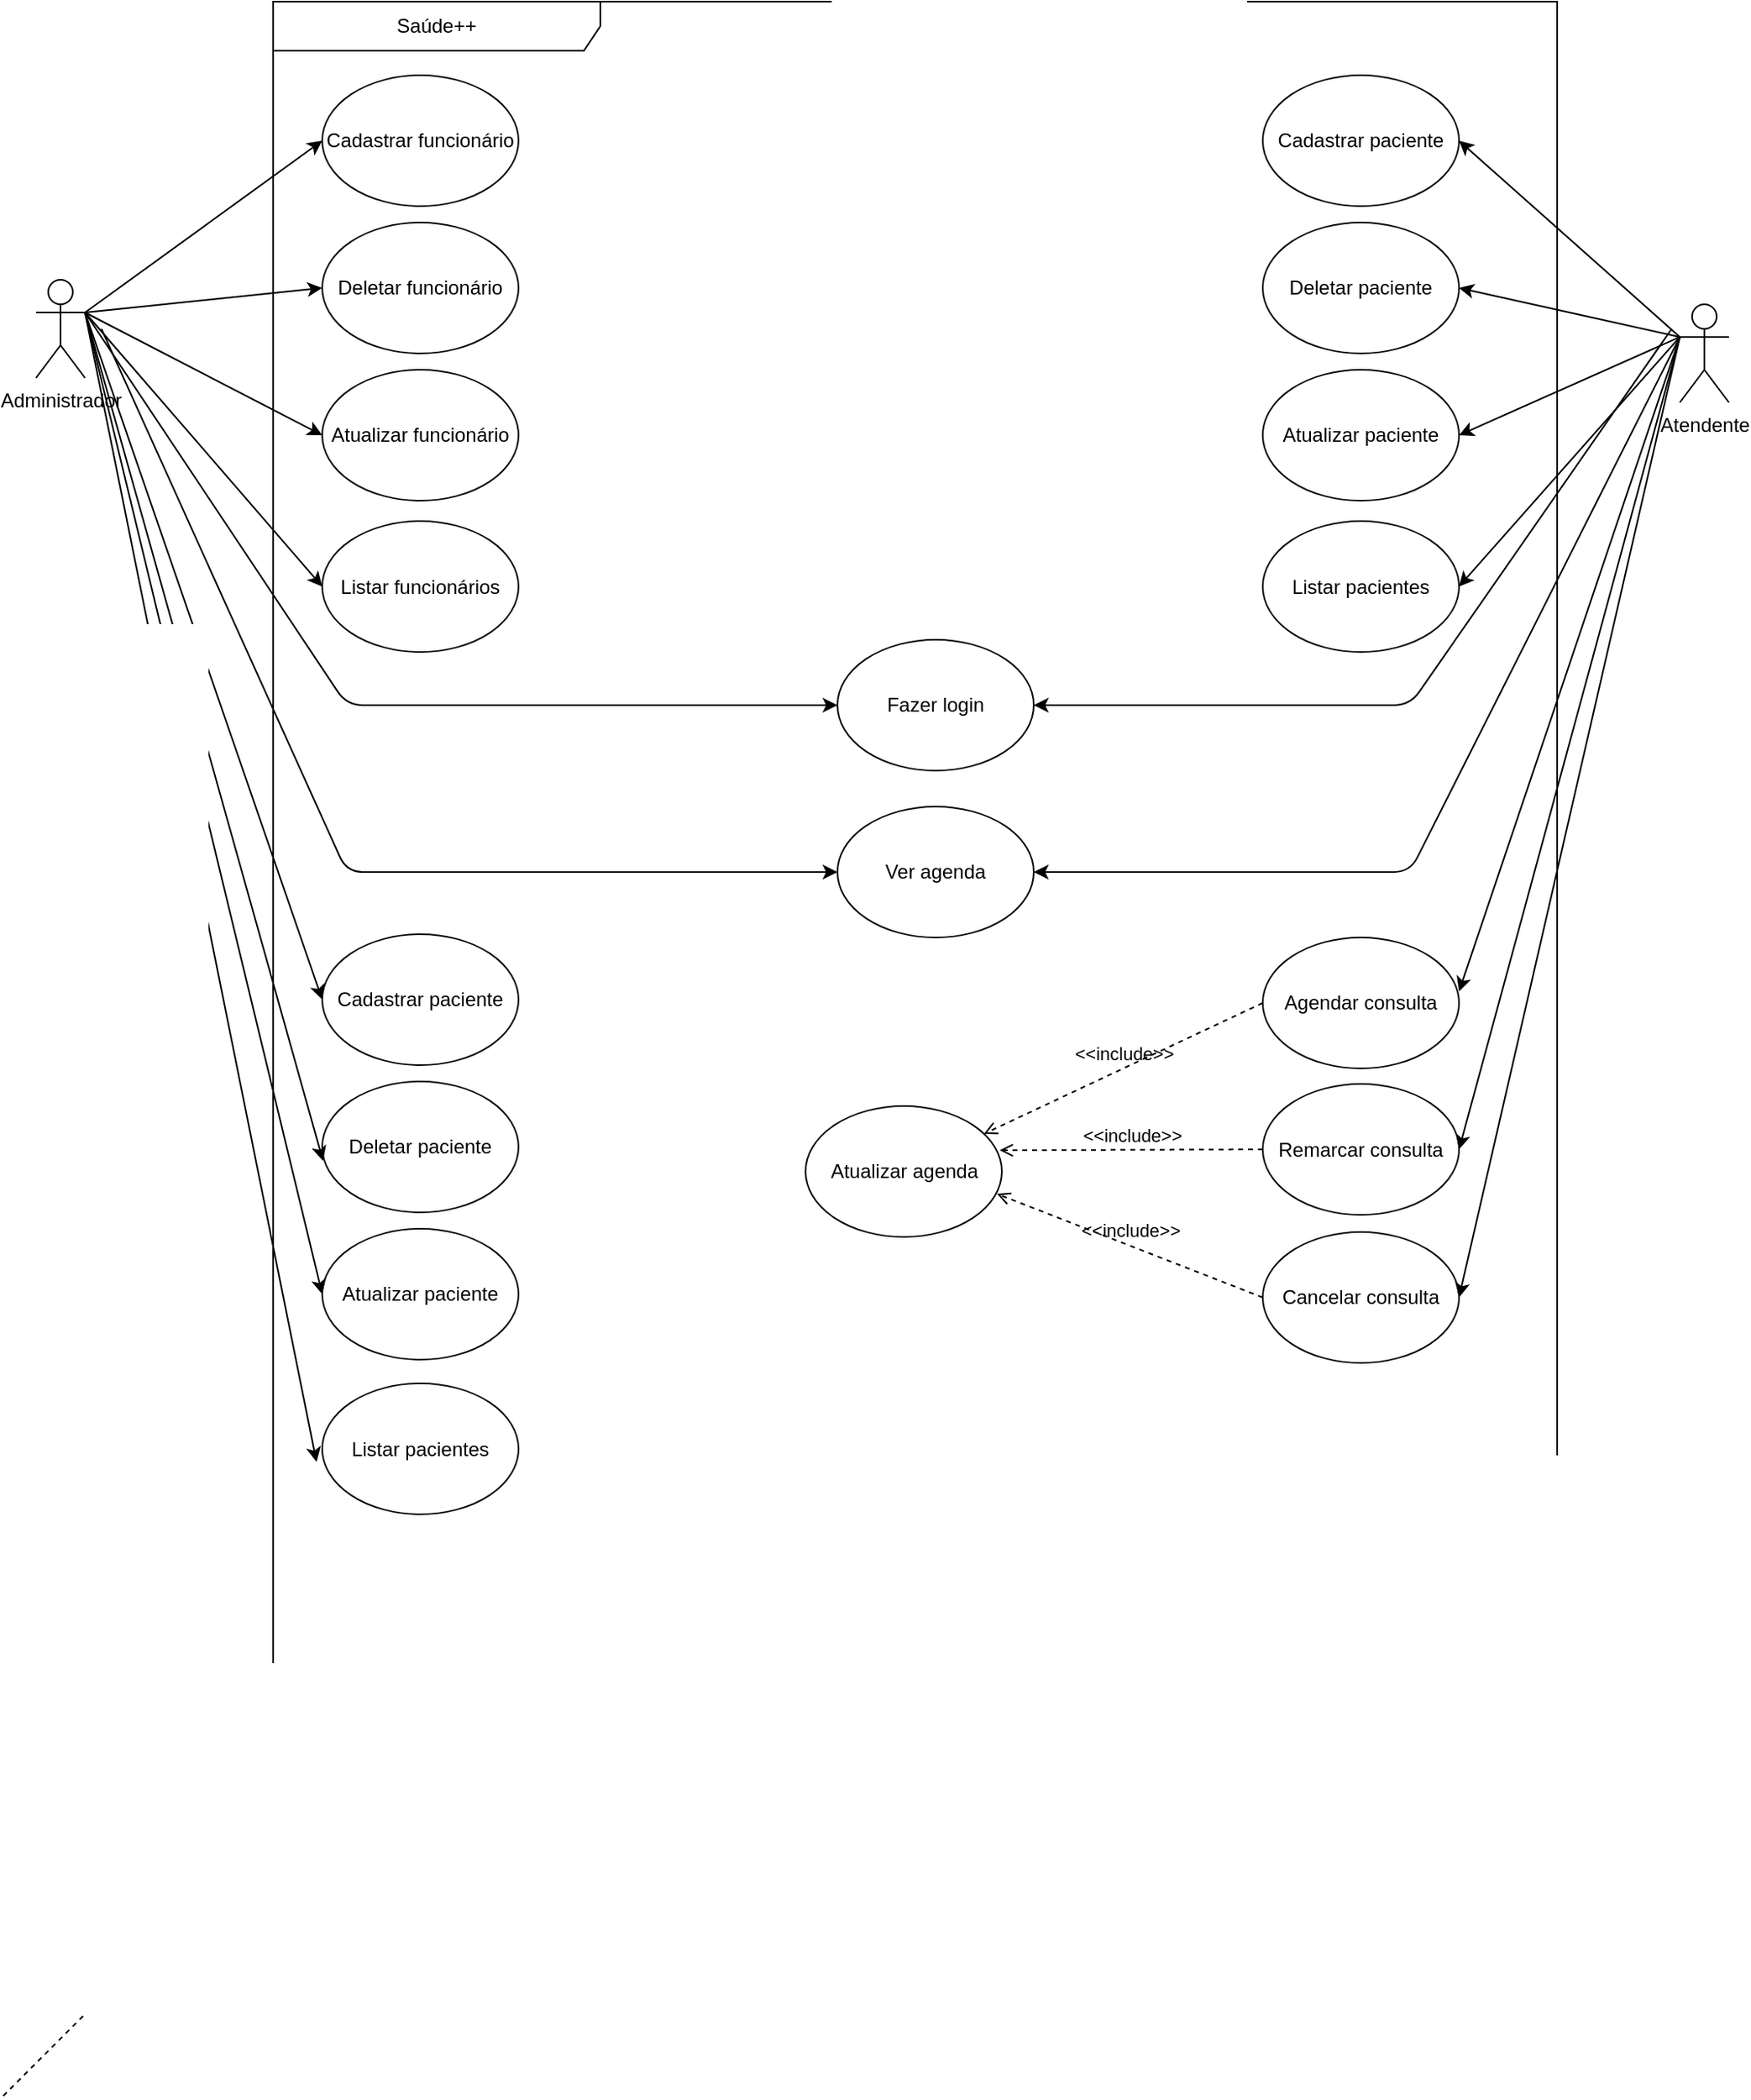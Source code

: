 <mxfile version="12.1.1" type="github" pages="1">
  <diagram id="mlRiu6yeL7toF48WyWGI" name="Page-1">
    <mxGraphModel dx="1656" dy="918" grid="1" gridSize="10" guides="1" tooltips="1" connect="1" arrows="1" fold="1" page="1" pageScale="1" pageWidth="850" pageHeight="1100" math="0" shadow="0">
      <root>
        <mxCell id="0"/>
        <mxCell id="1" parent="0"/>
        <mxCell id="8QX9e3UgTYVbw0vNIzcA-1" value="Administrador&lt;br&gt;" style="shape=umlActor;verticalLabelPosition=bottom;labelBackgroundColor=#ffffff;verticalAlign=top;html=1;outlineConnect=0;" parent="1" vertex="1">
          <mxGeometry x="70" y="200" width="30" height="60" as="geometry"/>
        </mxCell>
        <mxCell id="8QX9e3UgTYVbw0vNIzcA-9" value="&lt;font&gt;Saúde++&lt;/font&gt;" style="shape=umlFrame;whiteSpace=wrap;html=1;strokeWidth=1;fillColor=none;width=200;height=30;fontColor=#000000;strokeColor=#000000;" parent="1" vertex="1">
          <mxGeometry x="215" y="30" width="785" height="1210" as="geometry"/>
        </mxCell>
        <mxCell id="8QX9e3UgTYVbw0vNIzcA-10" value="Cadastrar funcionário" style="ellipse;whiteSpace=wrap;html=1;fillColor=none;strokeColor=#0D0D0D;fontColor=#000000;" parent="1" vertex="1">
          <mxGeometry x="245" y="75" width="120" height="80" as="geometry"/>
        </mxCell>
        <mxCell id="8QX9e3UgTYVbw0vNIzcA-11" value="Deletar funcionário" style="ellipse;whiteSpace=wrap;html=1;fillColor=none;strokeColor=#0D0D0D;fontColor=#000000;" parent="1" vertex="1">
          <mxGeometry x="245" y="165" width="120" height="80" as="geometry"/>
        </mxCell>
        <mxCell id="8QX9e3UgTYVbw0vNIzcA-12" value="Atualizar funcionário" style="ellipse;whiteSpace=wrap;html=1;fillColor=none;strokeColor=#0D0D0D;fontColor=#000000;" parent="1" vertex="1">
          <mxGeometry x="245" y="255" width="120" height="80" as="geometry"/>
        </mxCell>
        <mxCell id="8QX9e3UgTYVbw0vNIzcA-15" value="" style="endArrow=classic;html=1;fontColor=#000000;entryX=0;entryY=0.5;entryDx=0;entryDy=0;" parent="1" target="8QX9e3UgTYVbw0vNIzcA-10" edge="1">
          <mxGeometry width="50" height="50" relative="1" as="geometry">
            <mxPoint x="100" y="220" as="sourcePoint"/>
            <mxPoint x="180" y="115" as="targetPoint"/>
            <Array as="points"/>
          </mxGeometry>
        </mxCell>
        <mxCell id="8QX9e3UgTYVbw0vNIzcA-16" value="" style="endArrow=classic;html=1;fontColor=#000000;entryX=0;entryY=0.5;entryDx=0;entryDy=0;" parent="1" target="8QX9e3UgTYVbw0vNIzcA-11" edge="1">
          <mxGeometry width="50" height="50" relative="1" as="geometry">
            <mxPoint x="100" y="220" as="sourcePoint"/>
            <mxPoint x="255" y="125" as="targetPoint"/>
            <Array as="points"/>
          </mxGeometry>
        </mxCell>
        <mxCell id="8QX9e3UgTYVbw0vNIzcA-18" value="" style="endArrow=classic;html=1;fontColor=#000000;entryX=0;entryY=0.5;entryDx=0;entryDy=0;" parent="1" target="8QX9e3UgTYVbw0vNIzcA-12" edge="1">
          <mxGeometry width="50" height="50" relative="1" as="geometry">
            <mxPoint x="100" y="220" as="sourcePoint"/>
            <mxPoint x="265" y="225" as="targetPoint"/>
            <Array as="points"/>
          </mxGeometry>
        </mxCell>
        <mxCell id="8QX9e3UgTYVbw0vNIzcA-28" value="Cadastrar paciente" style="ellipse;whiteSpace=wrap;html=1;fillColor=none;strokeColor=#0D0D0D;fontColor=#000000;" parent="1" vertex="1">
          <mxGeometry x="820" y="75" width="120" height="80" as="geometry"/>
        </mxCell>
        <mxCell id="8QX9e3UgTYVbw0vNIzcA-29" value="Deletar paciente" style="ellipse;whiteSpace=wrap;html=1;fillColor=none;strokeColor=#0D0D0D;fontColor=#000000;" parent="1" vertex="1">
          <mxGeometry x="820" y="165" width="120" height="80" as="geometry"/>
        </mxCell>
        <mxCell id="8QX9e3UgTYVbw0vNIzcA-30" value="Atualizar paciente" style="ellipse;whiteSpace=wrap;html=1;fillColor=none;strokeColor=#0D0D0D;fontColor=#000000;" parent="1" vertex="1">
          <mxGeometry x="820" y="255" width="120" height="80" as="geometry"/>
        </mxCell>
        <mxCell id="8QX9e3UgTYVbw0vNIzcA-32" value="" style="endArrow=classic;html=1;fontColor=#000000;entryX=1;entryY=0.5;entryDx=0;entryDy=0;exitX=0;exitY=0.333;exitDx=0;exitDy=0;exitPerimeter=0;" parent="1" target="8QX9e3UgTYVbw0vNIzcA-28" edge="1" source="8QX9e3UgTYVbw0vNIzcA-37">
          <mxGeometry width="50" height="50" relative="1" as="geometry">
            <mxPoint x="1065" y="235" as="sourcePoint"/>
            <mxPoint x="755" y="115" as="targetPoint"/>
            <Array as="points"/>
          </mxGeometry>
        </mxCell>
        <mxCell id="8QX9e3UgTYVbw0vNIzcA-33" value="" style="endArrow=classic;html=1;fontColor=#000000;entryX=1;entryY=0.5;entryDx=0;entryDy=0;exitX=0;exitY=0.333;exitDx=0;exitDy=0;exitPerimeter=0;" parent="1" target="8QX9e3UgTYVbw0vNIzcA-29" edge="1" source="8QX9e3UgTYVbw0vNIzcA-37">
          <mxGeometry width="50" height="50" relative="1" as="geometry">
            <mxPoint x="1065" y="235" as="sourcePoint"/>
            <mxPoint x="830" y="125" as="targetPoint"/>
            <Array as="points"/>
          </mxGeometry>
        </mxCell>
        <mxCell id="8QX9e3UgTYVbw0vNIzcA-34" value="" style="endArrow=classic;html=1;fontColor=#000000;entryX=1;entryY=0.5;entryDx=0;entryDy=0;exitX=0;exitY=0.333;exitDx=0;exitDy=0;exitPerimeter=0;" parent="1" target="8QX9e3UgTYVbw0vNIzcA-57" edge="1" source="8QX9e3UgTYVbw0vNIzcA-37">
          <mxGeometry width="50" height="50" relative="1" as="geometry">
            <mxPoint x="1065" y="235" as="sourcePoint"/>
            <mxPoint x="940.0" y="385" as="targetPoint"/>
            <Array as="points"/>
          </mxGeometry>
        </mxCell>
        <mxCell id="8QX9e3UgTYVbw0vNIzcA-35" value="" style="endArrow=classic;html=1;fontColor=#000000;entryX=1;entryY=0.5;entryDx=0;entryDy=0;exitX=0;exitY=0.333;exitDx=0;exitDy=0;exitPerimeter=0;" parent="1" target="8QX9e3UgTYVbw0vNIzcA-30" edge="1" source="8QX9e3UgTYVbw0vNIzcA-37">
          <mxGeometry width="50" height="50" relative="1" as="geometry">
            <mxPoint x="1065" y="235" as="sourcePoint"/>
            <mxPoint x="840" y="225" as="targetPoint"/>
            <Array as="points"/>
          </mxGeometry>
        </mxCell>
        <mxCell id="8QX9e3UgTYVbw0vNIzcA-37" value="Atendente" style="shape=umlActor;verticalLabelPosition=bottom;labelBackgroundColor=#ffffff;verticalAlign=top;html=1;outlineConnect=0;" parent="1" vertex="1">
          <mxGeometry x="1075" y="215" width="30" height="60" as="geometry"/>
        </mxCell>
        <mxCell id="8QX9e3UgTYVbw0vNIzcA-41" value="" style="endArrow=classic;html=1;fontColor=#000000;entryX=1;entryY=0.5;entryDx=0;entryDy=0;exitX=0;exitY=0.333;exitDx=0;exitDy=0;exitPerimeter=0;" parent="1" target="8QX9e3UgTYVbw0vNIzcA-53" edge="1" source="8QX9e3UgTYVbw0vNIzcA-37">
          <mxGeometry width="50" height="50" relative="1" as="geometry">
            <mxPoint x="1065" y="235" as="sourcePoint"/>
            <mxPoint x="940.0" y="565" as="targetPoint"/>
            <Array as="points"/>
          </mxGeometry>
        </mxCell>
        <mxCell id="8QX9e3UgTYVbw0vNIzcA-42" value="" style="endArrow=classic;html=1;fontColor=#000000;entryX=1;entryY=0.5;entryDx=0;entryDy=0;exitX=0;exitY=0.333;exitDx=0;exitDy=0;exitPerimeter=0;" parent="1" edge="1" source="8QX9e3UgTYVbw0vNIzcA-37">
          <mxGeometry width="50" height="50" relative="1" as="geometry">
            <mxPoint x="1065" y="240" as="sourcePoint"/>
            <mxPoint x="940.0" y="635" as="targetPoint"/>
            <Array as="points"/>
          </mxGeometry>
        </mxCell>
        <mxCell id="8QX9e3UgTYVbw0vNIzcA-45" value="Atualizar agenda" style="ellipse;whiteSpace=wrap;html=1;fillColor=none;strokeColor=#0D0D0D;fontColor=#000000;" parent="1" vertex="1">
          <mxGeometry x="540.5" y="705" width="120" height="80" as="geometry"/>
        </mxCell>
        <mxCell id="8QX9e3UgTYVbw0vNIzcA-50" value="Listar funcionários" style="ellipse;whiteSpace=wrap;html=1;fillColor=none;strokeColor=#0D0D0D;fontColor=#000000;" parent="1" vertex="1">
          <mxGeometry x="245" y="347.5" width="120" height="80" as="geometry"/>
        </mxCell>
        <mxCell id="8QX9e3UgTYVbw0vNIzcA-51" value="Agendar consulta" style="ellipse;whiteSpace=wrap;html=1;fillColor=none;strokeColor=#0D0D0D;fontColor=#000000;" parent="1" vertex="1">
          <mxGeometry x="820" y="602" width="120" height="80" as="geometry"/>
        </mxCell>
        <mxCell id="8QX9e3UgTYVbw0vNIzcA-52" value="Cancelar consulta" style="ellipse;whiteSpace=wrap;html=1;fillColor=none;strokeColor=#0D0D0D;fontColor=#000000;" parent="1" vertex="1">
          <mxGeometry x="820" y="782" width="120" height="80" as="geometry"/>
        </mxCell>
        <mxCell id="8QX9e3UgTYVbw0vNIzcA-53" value="Remarcar consulta" style="ellipse;whiteSpace=wrap;html=1;fillColor=none;strokeColor=#0D0D0D;fontColor=#000000;" parent="1" vertex="1">
          <mxGeometry x="820" y="691.5" width="120" height="80" as="geometry"/>
        </mxCell>
        <mxCell id="8QX9e3UgTYVbw0vNIzcA-54" value="&amp;lt;&amp;lt;include&amp;gt;&amp;gt;" style="edgeStyle=none;html=1;endArrow=open;verticalAlign=bottom;dashed=1;labelBackgroundColor=none;fontColor=#000000;entryX=0.975;entryY=0.671;entryDx=0;entryDy=0;exitX=0;exitY=0.5;exitDx=0;exitDy=0;entryPerimeter=0;" parent="1" source="8QX9e3UgTYVbw0vNIzcA-52" target="8QX9e3UgTYVbw0vNIzcA-45" edge="1">
          <mxGeometry width="160" relative="1" as="geometry">
            <mxPoint x="320" y="736" as="sourcePoint"/>
            <mxPoint x="365.0" y="887" as="targetPoint"/>
          </mxGeometry>
        </mxCell>
        <mxCell id="8QX9e3UgTYVbw0vNIzcA-55" value="&amp;lt;&amp;lt;include&amp;gt;&amp;gt;" style="edgeStyle=none;html=1;endArrow=open;verticalAlign=bottom;dashed=1;labelBackgroundColor=none;fontColor=#000000;exitX=0;exitY=0.5;exitDx=0;exitDy=0;entryX=0.989;entryY=0.338;entryDx=0;entryDy=0;entryPerimeter=0;" parent="1" source="8QX9e3UgTYVbw0vNIzcA-53" target="8QX9e3UgTYVbw0vNIzcA-45" edge="1">
          <mxGeometry width="160" relative="1" as="geometry">
            <mxPoint x="505.0" y="837" as="sourcePoint"/>
            <mxPoint x="353.72" y="861.48" as="targetPoint"/>
          </mxGeometry>
        </mxCell>
        <mxCell id="8QX9e3UgTYVbw0vNIzcA-56" value="&amp;lt;&amp;lt;include&amp;gt;&amp;gt;" style="edgeStyle=none;html=1;endArrow=open;verticalAlign=bottom;dashed=1;labelBackgroundColor=none;fontColor=#000000;exitX=0;exitY=0.5;exitDx=0;exitDy=0;" parent="1" source="8QX9e3UgTYVbw0vNIzcA-51" target="8QX9e3UgTYVbw0vNIzcA-45" edge="1">
          <mxGeometry width="160" relative="1" as="geometry">
            <mxPoint x="515.0" y="847" as="sourcePoint"/>
            <mxPoint x="333.006" y="851.625" as="targetPoint"/>
          </mxGeometry>
        </mxCell>
        <mxCell id="8QX9e3UgTYVbw0vNIzcA-57" value="Listar pacientes" style="ellipse;whiteSpace=wrap;html=1;fillColor=none;strokeColor=#0D0D0D;fontColor=#000000;" parent="1" vertex="1">
          <mxGeometry x="820" y="347.5" width="120" height="80" as="geometry"/>
        </mxCell>
        <mxCell id="8QX9e3UgTYVbw0vNIzcA-58" value="" style="endArrow=classic;html=1;fontColor=#000000;entryX=0;entryY=0.5;entryDx=0;entryDy=0;" parent="1" target="8QX9e3UgTYVbw0vNIzcA-50" edge="1">
          <mxGeometry width="50" height="50" relative="1" as="geometry">
            <mxPoint x="100" y="220" as="sourcePoint"/>
            <mxPoint x="255" y="489.5" as="targetPoint"/>
            <Array as="points"/>
          </mxGeometry>
        </mxCell>
        <mxCell id="8QX9e3UgTYVbw0vNIzcA-59" value="" style="endArrow=classic;html=1;fontColor=#000000;entryX=1;entryY=0.5;entryDx=0;entryDy=0;exitX=0;exitY=0.333;exitDx=0;exitDy=0;exitPerimeter=0;" parent="1" target="8QX9e3UgTYVbw0vNIzcA-52" edge="1" source="8QX9e3UgTYVbw0vNIzcA-37">
          <mxGeometry width="50" height="50" relative="1" as="geometry">
            <mxPoint x="1065" y="235" as="sourcePoint"/>
            <mxPoint x="957" y="562" as="targetPoint"/>
            <Array as="points"/>
          </mxGeometry>
        </mxCell>
        <mxCell id="8QX9e3UgTYVbw0vNIzcA-64" value="Ver agenda" style="ellipse;whiteSpace=wrap;html=1;fillColor=none;strokeColor=#0D0D0D;fontColor=#000000;" parent="1" vertex="1">
          <mxGeometry x="560" y="522" width="120" height="80" as="geometry"/>
        </mxCell>
        <mxCell id="8QX9e3UgTYVbw0vNIzcA-69" value="Fazer login" style="ellipse;whiteSpace=wrap;html=1;fillColor=none;strokeColor=#0D0D0D;fontColor=#000000;" parent="1" vertex="1">
          <mxGeometry x="560" y="420" width="120" height="80" as="geometry"/>
        </mxCell>
        <mxCell id="--25wSJaByMxKrLfPUze-1" value="Cadastrar paciente" style="ellipse;whiteSpace=wrap;html=1;fillColor=none;strokeColor=#0D0D0D;fontColor=#000000;" vertex="1" parent="1">
          <mxGeometry x="245" y="600" width="120" height="80" as="geometry"/>
        </mxCell>
        <mxCell id="--25wSJaByMxKrLfPUze-2" value="Deletar paciente" style="ellipse;whiteSpace=wrap;html=1;fillColor=none;strokeColor=#0D0D0D;fontColor=#000000;" vertex="1" parent="1">
          <mxGeometry x="245" y="690" width="120" height="80" as="geometry"/>
        </mxCell>
        <mxCell id="--25wSJaByMxKrLfPUze-3" value="Atualizar paciente" style="ellipse;whiteSpace=wrap;html=1;fillColor=none;strokeColor=#0D0D0D;fontColor=#000000;" vertex="1" parent="1">
          <mxGeometry x="245" y="780" width="120" height="80" as="geometry"/>
        </mxCell>
        <mxCell id="--25wSJaByMxKrLfPUze-8" value="Listar pacientes" style="ellipse;whiteSpace=wrap;html=1;fillColor=none;strokeColor=#0D0D0D;fontColor=#000000;" vertex="1" parent="1">
          <mxGeometry x="245" y="874.5" width="120" height="80" as="geometry"/>
        </mxCell>
        <mxCell id="--25wSJaByMxKrLfPUze-9" value="" style="endArrow=classic;html=1;fontColor=#000000;entryX=0;entryY=0.5;entryDx=0;entryDy=0;" edge="1" parent="1" target="--25wSJaByMxKrLfPUze-1">
          <mxGeometry width="50" height="50" relative="1" as="geometry">
            <mxPoint x="100" y="220" as="sourcePoint"/>
            <mxPoint x="255" y="125" as="targetPoint"/>
            <Array as="points"/>
          </mxGeometry>
        </mxCell>
        <mxCell id="--25wSJaByMxKrLfPUze-10" value="" style="endArrow=classic;html=1;fontColor=#000000;entryX=0.004;entryY=0.606;entryDx=0;entryDy=0;entryPerimeter=0;" edge="1" parent="1" target="--25wSJaByMxKrLfPUze-2">
          <mxGeometry width="50" height="50" relative="1" as="geometry">
            <mxPoint x="100" y="220" as="sourcePoint"/>
            <mxPoint x="291.5" y="585.5" as="targetPoint"/>
            <Array as="points"/>
          </mxGeometry>
        </mxCell>
        <mxCell id="--25wSJaByMxKrLfPUze-11" value="" style="endArrow=classic;html=1;fontColor=#000000;entryX=0;entryY=0.5;entryDx=0;entryDy=0;" edge="1" parent="1" target="--25wSJaByMxKrLfPUze-3">
          <mxGeometry width="50" height="50" relative="1" as="geometry">
            <mxPoint x="100" y="220" as="sourcePoint"/>
            <mxPoint x="251.98" y="583.98" as="targetPoint"/>
            <Array as="points"/>
          </mxGeometry>
        </mxCell>
        <mxCell id="--25wSJaByMxKrLfPUze-12" value="" style="endArrow=classic;html=1;fontColor=#000000;entryX=-0.029;entryY=0.6;entryDx=0;entryDy=0;entryPerimeter=0;" edge="1" parent="1" target="--25wSJaByMxKrLfPUze-8">
          <mxGeometry width="50" height="50" relative="1" as="geometry">
            <mxPoint x="100" y="220" as="sourcePoint"/>
            <mxPoint x="251.5" y="665.5" as="targetPoint"/>
            <Array as="points"/>
          </mxGeometry>
        </mxCell>
        <mxCell id="--25wSJaByMxKrLfPUze-13" value="" style="endArrow=classic;html=1;fontColor=#000000;entryX=1;entryY=0.5;entryDx=0;entryDy=0;exitX=0;exitY=0.333;exitDx=0;exitDy=0;exitPerimeter=0;" edge="1" parent="1" source="8QX9e3UgTYVbw0vNIzcA-37" target="8QX9e3UgTYVbw0vNIzcA-64">
          <mxGeometry width="50" height="50" relative="1" as="geometry">
            <mxPoint x="1070" y="240" as="sourcePoint"/>
            <mxPoint x="950.0" y="645" as="targetPoint"/>
            <Array as="points">
              <mxPoint x="910" y="562"/>
            </Array>
          </mxGeometry>
        </mxCell>
        <mxCell id="--25wSJaByMxKrLfPUze-14" value="" style="endArrow=classic;html=1;fontColor=#000000;entryX=0;entryY=0.5;entryDx=0;entryDy=0;" edge="1" parent="1" target="8QX9e3UgTYVbw0vNIzcA-69">
          <mxGeometry width="50" height="50" relative="1" as="geometry">
            <mxPoint x="100" y="220" as="sourcePoint"/>
            <mxPoint x="255.0" y="397.5" as="targetPoint"/>
            <Array as="points">
              <mxPoint x="260" y="460"/>
            </Array>
          </mxGeometry>
        </mxCell>
        <mxCell id="--25wSJaByMxKrLfPUze-15" value="" style="endArrow=classic;html=1;fontColor=#000000;entryX=0;entryY=0.5;entryDx=0;entryDy=0;" edge="1" parent="1" target="8QX9e3UgTYVbw0vNIzcA-64">
          <mxGeometry width="50" height="50" relative="1" as="geometry">
            <mxPoint x="110" y="230" as="sourcePoint"/>
            <mxPoint x="570" y="470" as="targetPoint"/>
            <Array as="points">
              <mxPoint x="260" y="562"/>
            </Array>
          </mxGeometry>
        </mxCell>
        <mxCell id="--25wSJaByMxKrLfPUze-16" value="" style="endArrow=classic;html=1;entryX=1;entryY=0.5;entryDx=0;entryDy=0;" edge="1" parent="1" target="8QX9e3UgTYVbw0vNIzcA-69">
          <mxGeometry width="50" height="50" relative="1" as="geometry">
            <mxPoint x="1070" y="230" as="sourcePoint"/>
            <mxPoint x="100" y="1260" as="targetPoint"/>
            <Array as="points">
              <mxPoint x="910" y="460"/>
            </Array>
          </mxGeometry>
        </mxCell>
        <mxCell id="--25wSJaByMxKrLfPUze-17" value="" style="endArrow=none;dashed=1;html=1;" edge="1" parent="1">
          <mxGeometry width="50" height="50" relative="1" as="geometry">
            <mxPoint x="50" y="1310" as="sourcePoint"/>
            <mxPoint x="100" y="1260" as="targetPoint"/>
          </mxGeometry>
        </mxCell>
      </root>
    </mxGraphModel>
  </diagram>
</mxfile>
